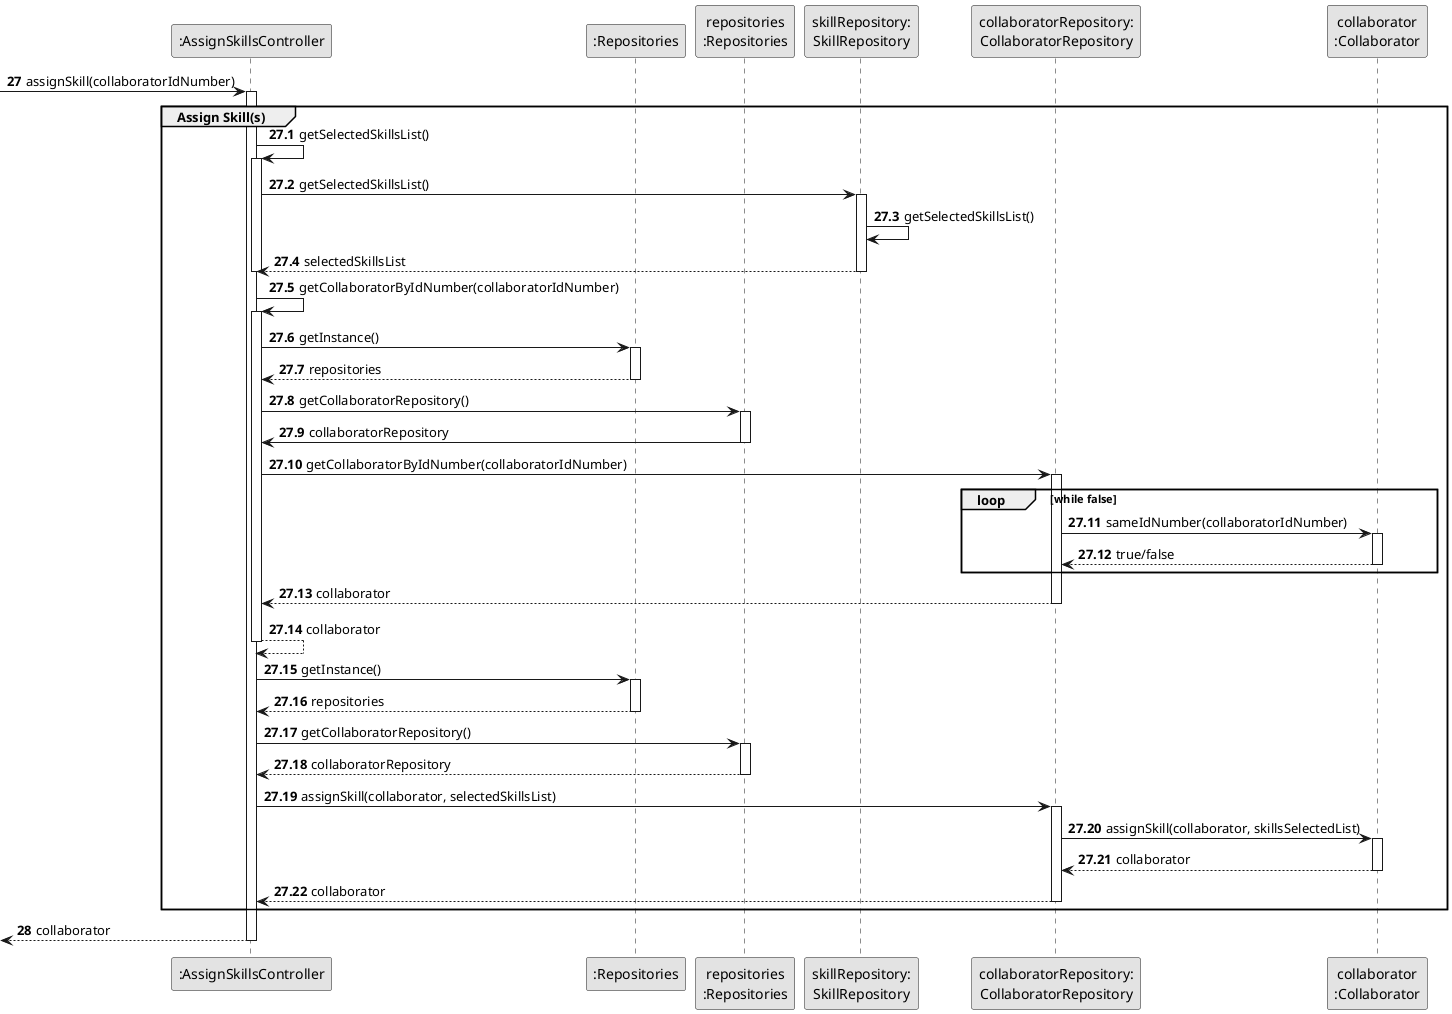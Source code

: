 @startuml
skinparam monochrome true
skinparam packageStyle rectangle
skinparam shadowing false

participant ":AssignSkillsController" as CTRL
participant ":Repositories" as RepositorySingleton
participant "repositories\n:Repositories" as PLAT
participant "skillRepository:\nSkillRepository" as SkillRepository
participant "collaboratorRepository:\nCollaboratorRepository" as CollaboratorRepository
participant "collaborator\n:Collaborator" as Collaborator

autonumber 27
-> CTRL : assignSkill(collaboratorIdNumber)

autonumber 27.1

activate CTRL
    group Assign Skill(s)
        CTRL -> CTRL : getSelectedSkillsList()
            activate CTRL

            CTRL -> SkillRepository : getSelectedSkillsList()
            activate SkillRepository

            SkillRepository -> SkillRepository : getSelectedSkillsList()
            SkillRepository --> CTRL : selectedSkillsList
            deactivate SkillRepository
            deactivate CTRL

                CTRL -> CTRL : getCollaboratorByIdNumber(collaboratorIdNumber)
                            activate CTRL

                                CTRL -> RepositorySingleton : getInstance()
                                activate RepositorySingleton

                                    RepositorySingleton --> CTRL: repositories
                                deactivate RepositorySingleton

                                CTRL -> PLAT : getCollaboratorRepository()
                                activate PLAT

                                    PLAT -> CTRL : collaboratorRepository
                                deactivate PLAT

                                CTRL -> CollaboratorRepository : getCollaboratorByIdNumber(collaboratorIdNumber)
                                activate CollaboratorRepository

                                loop while false

                                    CollaboratorRepository -> Collaborator : sameIdNumber(collaboratorIdNumber)
                                    activate Collaborator

                                        Collaborator --> CollaboratorRepository : true/false
                                        deactivate Collaborator

                                end loop

                                    CollaboratorRepository --> CTRL : collaborator
                                deactivate CollaboratorRepository
                                    CTRL --> CTRL : collaborator
                            deactivate CTRL

                        CTRL -> RepositorySingleton : getInstance()
                        activate RepositorySingleton

                        RepositorySingleton --> CTRL: repositories
                        deactivate RepositorySingleton

                        CTRL -> PLAT : getCollaboratorRepository()
                        activate PLAT

                        PLAT --> CTRL: collaboratorRepository
                        deactivate PLAT

                        CTRL -> CollaboratorRepository : assignSkill(collaborator, selectedSkillsList)
                        activate CollaboratorRepository

                        CollaboratorRepository -> Collaborator: assignSkill(collaborator, skillsSelectedList)
                        activate Collaborator

                        Collaborator --> CollaboratorRepository : collaborator
                        deactivate Collaborator

                        CollaboratorRepository --> CTRL : collaborator
                        deactivate CollaboratorRepository



    end group

    autonumber 28
    <-- CTRL : collaborator

deactivate CTRL


@enduml